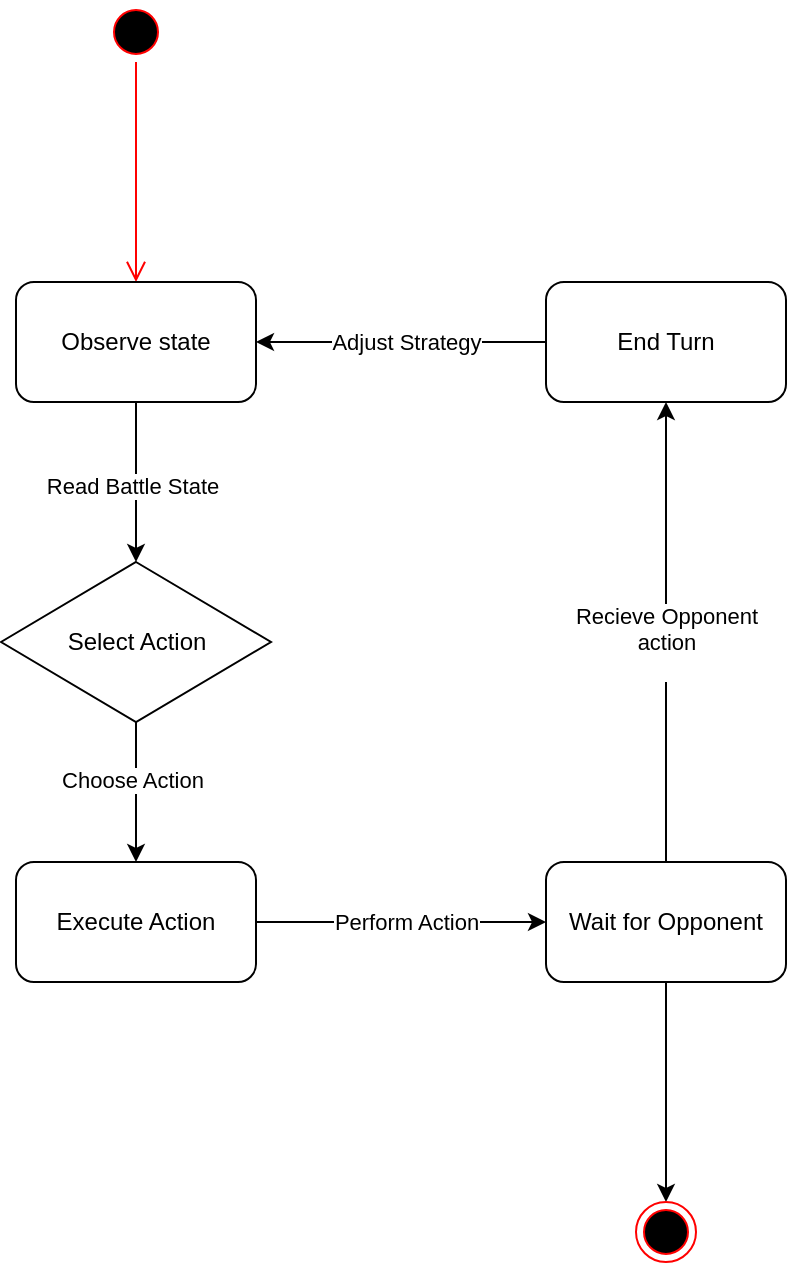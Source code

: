 <mxfile version="25.0.2">
  <diagram name="Page-1" id="8iYKTfm8lL3CdPj7tNKk">
    <mxGraphModel dx="1461" dy="871" grid="1" gridSize="10" guides="1" tooltips="1" connect="1" arrows="1" fold="1" page="1" pageScale="1" pageWidth="850" pageHeight="1100" math="0" shadow="0">
      <root>
        <mxCell id="0" />
        <mxCell id="1" parent="0" />
        <mxCell id="DEPRd6UQ8BkP_VHY7koi-1" value="" style="ellipse;html=1;shape=startState;fillColor=#000000;strokeColor=#ff0000;" parent="1" vertex="1">
          <mxGeometry x="170" y="90" width="30" height="30" as="geometry" />
        </mxCell>
        <mxCell id="DEPRd6UQ8BkP_VHY7koi-2" value="" style="edgeStyle=orthogonalEdgeStyle;html=1;verticalAlign=bottom;endArrow=open;endSize=8;strokeColor=#ff0000;rounded=0;" parent="1" source="DEPRd6UQ8BkP_VHY7koi-1" edge="1">
          <mxGeometry relative="1" as="geometry">
            <mxPoint x="185" y="230" as="targetPoint" />
          </mxGeometry>
        </mxCell>
        <mxCell id="DEPRd6UQ8BkP_VHY7koi-5" style="edgeStyle=orthogonalEdgeStyle;rounded=0;orthogonalLoop=1;jettySize=auto;html=1;entryX=0.5;entryY=0;entryDx=0;entryDy=0;" parent="1" source="DEPRd6UQ8BkP_VHY7koi-3" target="DEPRd6UQ8BkP_VHY7koi-4" edge="1">
          <mxGeometry relative="1" as="geometry" />
        </mxCell>
        <mxCell id="DEPRd6UQ8BkP_VHY7koi-15" value="Read Battle State" style="edgeLabel;html=1;align=center;verticalAlign=middle;resizable=0;points=[];" parent="DEPRd6UQ8BkP_VHY7koi-5" vertex="1" connectable="0">
          <mxGeometry x="0.05" y="-2" relative="1" as="geometry">
            <mxPoint as="offset" />
          </mxGeometry>
        </mxCell>
        <mxCell id="DEPRd6UQ8BkP_VHY7koi-3" value="Observe state" style="rounded=1;whiteSpace=wrap;html=1;" parent="1" vertex="1">
          <mxGeometry x="125" y="230" width="120" height="60" as="geometry" />
        </mxCell>
        <mxCell id="DEPRd6UQ8BkP_VHY7koi-7" style="edgeStyle=orthogonalEdgeStyle;rounded=0;orthogonalLoop=1;jettySize=auto;html=1;entryX=0.5;entryY=0;entryDx=0;entryDy=0;" parent="1" source="DEPRd6UQ8BkP_VHY7koi-4" target="DEPRd6UQ8BkP_VHY7koi-6" edge="1">
          <mxGeometry relative="1" as="geometry" />
        </mxCell>
        <mxCell id="DEPRd6UQ8BkP_VHY7koi-16" value="Choose Action" style="edgeLabel;html=1;align=center;verticalAlign=middle;resizable=0;points=[];" parent="DEPRd6UQ8BkP_VHY7koi-7" vertex="1" connectable="0">
          <mxGeometry x="-0.171" y="-2" relative="1" as="geometry">
            <mxPoint as="offset" />
          </mxGeometry>
        </mxCell>
        <mxCell id="DEPRd6UQ8BkP_VHY7koi-4" value="Select Action" style="rhombus;whiteSpace=wrap;html=1;" parent="1" vertex="1">
          <mxGeometry x="117.5" y="370" width="135" height="80" as="geometry" />
        </mxCell>
        <mxCell id="DEPRd6UQ8BkP_VHY7koi-9" style="edgeStyle=orthogonalEdgeStyle;rounded=0;orthogonalLoop=1;jettySize=auto;html=1;entryX=0;entryY=0.5;entryDx=0;entryDy=0;" parent="1" source="DEPRd6UQ8BkP_VHY7koi-6" target="DEPRd6UQ8BkP_VHY7koi-8" edge="1">
          <mxGeometry relative="1" as="geometry" />
        </mxCell>
        <mxCell id="DEPRd6UQ8BkP_VHY7koi-17" value="Perform Action" style="edgeLabel;html=1;align=center;verticalAlign=middle;resizable=0;points=[];" parent="DEPRd6UQ8BkP_VHY7koi-9" vertex="1" connectable="0">
          <mxGeometry x="0.159" relative="1" as="geometry">
            <mxPoint x="-9" as="offset" />
          </mxGeometry>
        </mxCell>
        <mxCell id="DEPRd6UQ8BkP_VHY7koi-6" value="Execute Action" style="rounded=1;whiteSpace=wrap;html=1;" parent="1" vertex="1">
          <mxGeometry x="125" y="520" width="120" height="60" as="geometry" />
        </mxCell>
        <mxCell id="DEPRd6UQ8BkP_VHY7koi-11" style="edgeStyle=orthogonalEdgeStyle;rounded=0;orthogonalLoop=1;jettySize=auto;html=1;entryX=0.5;entryY=1;entryDx=0;entryDy=0;" parent="1" source="DEPRd6UQ8BkP_VHY7koi-8" target="DEPRd6UQ8BkP_VHY7koi-10" edge="1">
          <mxGeometry relative="1" as="geometry" />
        </mxCell>
        <mxCell id="DEPRd6UQ8BkP_VHY7koi-18" value="Recieve Opponent&lt;div&gt;action&lt;/div&gt;&lt;div&gt;&lt;br&gt;&lt;/div&gt;" style="edgeLabel;html=1;align=center;verticalAlign=middle;resizable=0;points=[];" parent="DEPRd6UQ8BkP_VHY7koi-11" vertex="1" connectable="0">
          <mxGeometry x="0.2" y="3" relative="1" as="geometry">
            <mxPoint x="3" y="28" as="offset" />
          </mxGeometry>
        </mxCell>
        <mxCell id="DEPRd6UQ8BkP_VHY7koi-14" style="edgeStyle=orthogonalEdgeStyle;rounded=0;orthogonalLoop=1;jettySize=auto;html=1;entryX=0.5;entryY=0;entryDx=0;entryDy=0;" parent="1" source="DEPRd6UQ8BkP_VHY7koi-8" target="DEPRd6UQ8BkP_VHY7koi-13" edge="1">
          <mxGeometry relative="1" as="geometry" />
        </mxCell>
        <mxCell id="DEPRd6UQ8BkP_VHY7koi-8" value="Wait for Opponent" style="rounded=1;whiteSpace=wrap;html=1;" parent="1" vertex="1">
          <mxGeometry x="390" y="520" width="120" height="60" as="geometry" />
        </mxCell>
        <mxCell id="DEPRd6UQ8BkP_VHY7koi-12" style="edgeStyle=orthogonalEdgeStyle;rounded=0;orthogonalLoop=1;jettySize=auto;html=1;entryX=1;entryY=0.5;entryDx=0;entryDy=0;" parent="1" source="DEPRd6UQ8BkP_VHY7koi-10" target="DEPRd6UQ8BkP_VHY7koi-3" edge="1">
          <mxGeometry relative="1" as="geometry" />
        </mxCell>
        <mxCell id="DEPRd6UQ8BkP_VHY7koi-19" value="Adjust Strategy" style="edgeLabel;html=1;align=center;verticalAlign=middle;resizable=0;points=[];" parent="DEPRd6UQ8BkP_VHY7koi-12" vertex="1" connectable="0">
          <mxGeometry x="0.172" relative="1" as="geometry">
            <mxPoint x="15" as="offset" />
          </mxGeometry>
        </mxCell>
        <mxCell id="DEPRd6UQ8BkP_VHY7koi-10" value="End Turn" style="rounded=1;whiteSpace=wrap;html=1;" parent="1" vertex="1">
          <mxGeometry x="390" y="230" width="120" height="60" as="geometry" />
        </mxCell>
        <mxCell id="DEPRd6UQ8BkP_VHY7koi-13" value="" style="ellipse;html=1;shape=endState;fillColor=#000000;strokeColor=#ff0000;" parent="1" vertex="1">
          <mxGeometry x="435" y="690" width="30" height="30" as="geometry" />
        </mxCell>
      </root>
    </mxGraphModel>
  </diagram>
</mxfile>
